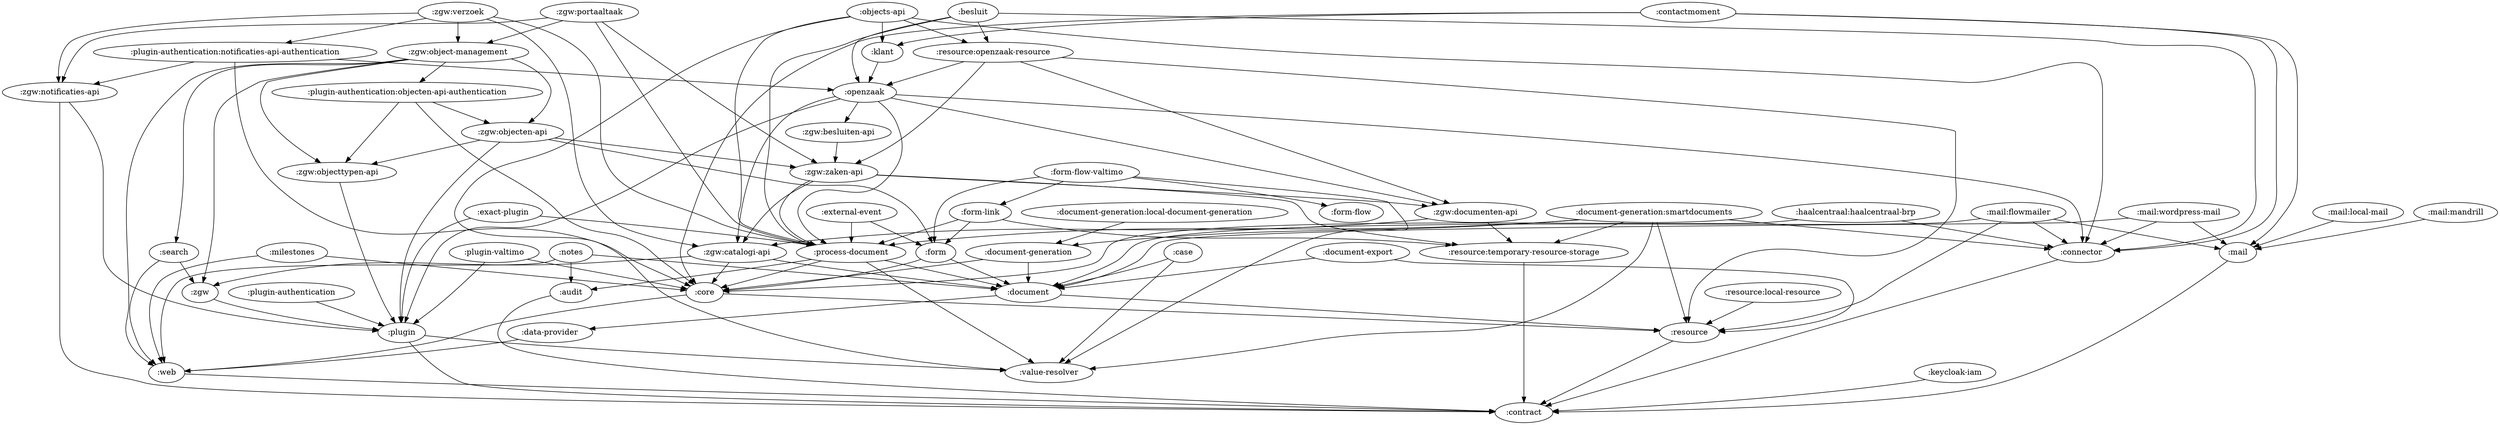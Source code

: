 digraph G {
    ":audit" -> ":contract"
    ":besluit" -> ":connector"
    ":besluit" -> ":openzaak"
    ":besluit" -> ":process-document"
    ":besluit" -> ":resource:openzaak-resource"
    ":case" -> ":document"
    ":case" -> ":value-resolver"
    ":connector" -> ":contract"
    ":contactmoment" -> ":connector"
    ":contactmoment" -> ":core"
    ":contactmoment" -> ":klant"
    ":contactmoment" -> ":mail"
    ":core" -> ":resource"
    ":core" -> ":web"
    ":data-provider" -> ":web"
    ":document" -> ":data-provider"
    ":document" -> ":resource"
    ":document-export" -> ":document"
    ":document-export" -> ":resource"
    ":document-generation" -> ":core"
    ":document-generation" -> ":document"
    ":document-generation:local-document-generation" -> ":document-generation"
    ":document-generation:smartdocuments" -> ":connector"
    ":document-generation:smartdocuments" -> ":document-generation"
    ":document-generation:smartdocuments" -> ":process-document"
    ":document-generation:smartdocuments" -> ":resource"
    ":document-generation:smartdocuments" -> ":resource:temporary-resource-storage"
    ":document-generation:smartdocuments" -> ":value-resolver"
    ":exact-plugin" -> ":plugin"
    ":exact-plugin" -> ":process-document"
    ":external-event" -> ":form"
    ":external-event" -> ":process-document"
    ":form" -> ":core"
    ":form" -> ":document"
    ":form-flow-valtimo" -> ":form"
    ":form-flow-valtimo" -> ":form-flow"
    ":form-flow-valtimo" -> ":form-link"
    ":form-flow-valtimo" -> ":value-resolver"
    ":form-link" -> ":form"
    ":form-link" -> ":process-document"
    ":form-link" -> ":resource:temporary-resource-storage"
    ":haalcentraal:haalcentraal-brp" -> ":connector"
    ":haalcentraal:haalcentraal-brp" -> ":core"
    ":keycloak-iam" -> ":contract"
    ":klant" -> ":openzaak"
    ":mail" -> ":contract"
    ":mail:flowmailer" -> ":connector"
    ":mail:flowmailer" -> ":document"
    ":mail:flowmailer" -> ":mail"
    ":mail:flowmailer" -> ":resource"
    ":mail:local-mail" -> ":mail"
    ":mail:mandrill" -> ":mail"
    ":mail:wordpress-mail" -> ":connector"
    ":mail:wordpress-mail" -> ":document"
    ":mail:wordpress-mail" -> ":mail"
    ":milestones" -> ":core"
    ":milestones" -> ":web"
    ":notes" -> ":audit"
    ":notes" -> ":document"
    ":notes" -> ":web"
    ":objects-api" -> ":connector"
    ":objects-api" -> ":klant"
    ":objects-api" -> ":process-document"
    ":objects-api" -> ":resource:openzaak-resource"
    ":objects-api" -> ":value-resolver"
    ":openzaak" -> ":connector"
    ":openzaak" -> ":plugin"
    ":openzaak" -> ":process-document"
    ":openzaak" -> ":zgw:besluiten-api"
    ":openzaak" -> ":zgw:catalogi-api"
    ":openzaak" -> ":zgw:documenten-api"
    ":plugin" -> ":contract"
    ":plugin" -> ":value-resolver"
    ":plugin-authentication" -> ":plugin"
    ":plugin-authentication:notificaties-api-authentication" -> ":core"
    ":plugin-authentication:notificaties-api-authentication" -> ":openzaak"
    ":plugin-authentication:notificaties-api-authentication" -> ":zgw:notificaties-api"
    ":plugin-authentication:objecten-api-authentication" -> ":core"
    ":plugin-authentication:objecten-api-authentication" -> ":zgw:objecten-api"
    ":plugin-authentication:objecten-api-authentication" -> ":zgw:objecttypen-api"
    ":plugin-valtimo" -> ":core"
    ":plugin-valtimo" -> ":plugin"
    ":process-document" -> ":audit"
    ":process-document" -> ":core"
    ":process-document" -> ":document"
    ":process-document" -> ":value-resolver"
    ":resource" -> ":contract"
    ":resource:local-resource" -> ":resource"
    ":resource:openzaak-resource" -> ":openzaak"
    ":resource:openzaak-resource" -> ":resource"
    ":resource:openzaak-resource" -> ":zgw:documenten-api"
    ":resource:openzaak-resource" -> ":zgw:zaken-api"
    ":resource:temporary-resource-storage" -> ":contract"
    ":search" -> ":web"
    ":search" -> ":zgw"
    ":web" -> ":contract"
    ":zgw" -> ":plugin"
    ":zgw:besluiten-api" -> ":zgw:zaken-api"
    ":zgw:catalogi-api" -> ":core"
    ":zgw:catalogi-api" -> ":document"
    ":zgw:catalogi-api" -> ":zgw"
    ":zgw:documenten-api" -> ":resource:temporary-resource-storage"
    ":zgw:documenten-api" -> ":zgw:catalogi-api"
    ":zgw:notificaties-api" -> ":contract"
    ":zgw:notificaties-api" -> ":plugin"
    ":zgw:object-management" -> ":plugin-authentication:objecten-api-authentication"
    ":zgw:object-management" -> ":search"
    ":zgw:object-management" -> ":web"
    ":zgw:object-management" -> ":zgw"
    ":zgw:object-management" -> ":zgw:objecten-api"
    ":zgw:object-management" -> ":zgw:objecttypen-api"
    ":zgw:objecten-api" -> ":form"
    ":zgw:objecten-api" -> ":plugin"
    ":zgw:objecten-api" -> ":zgw:objecttypen-api"
    ":zgw:objecten-api" -> ":zgw:zaken-api"
    ":zgw:objecttypen-api" -> ":plugin"
    ":zgw:portaaltaak" -> ":process-document"
    ":zgw:portaaltaak" -> ":zgw:notificaties-api"
    ":zgw:portaaltaak" -> ":zgw:object-management"
    ":zgw:portaaltaak" -> ":zgw:zaken-api"
    ":zgw:verzoek" -> ":plugin-authentication:notificaties-api-authentication"
    ":zgw:verzoek" -> ":process-document"
    ":zgw:verzoek" -> ":zgw:catalogi-api"
    ":zgw:verzoek" -> ":zgw:notificaties-api"
    ":zgw:verzoek" -> ":zgw:object-management"
    ":zgw:zaken-api" -> ":process-document"
    ":zgw:zaken-api" -> ":resource:temporary-resource-storage"
    ":zgw:zaken-api" -> ":zgw:catalogi-api"
    ":zgw:zaken-api" -> ":zgw:documenten-api"
}